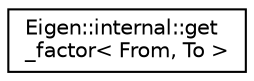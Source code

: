 digraph "Graphical Class Hierarchy"
{
  edge [fontname="Helvetica",fontsize="10",labelfontname="Helvetica",labelfontsize="10"];
  node [fontname="Helvetica",fontsize="10",shape=record];
  rankdir="LR";
  Node1 [label="Eigen::internal::get\l_factor\< From, To \>",height=0.2,width=0.4,color="black", fillcolor="white", style="filled",URL="$struct_eigen_1_1internal_1_1get__factor.html"];
}
